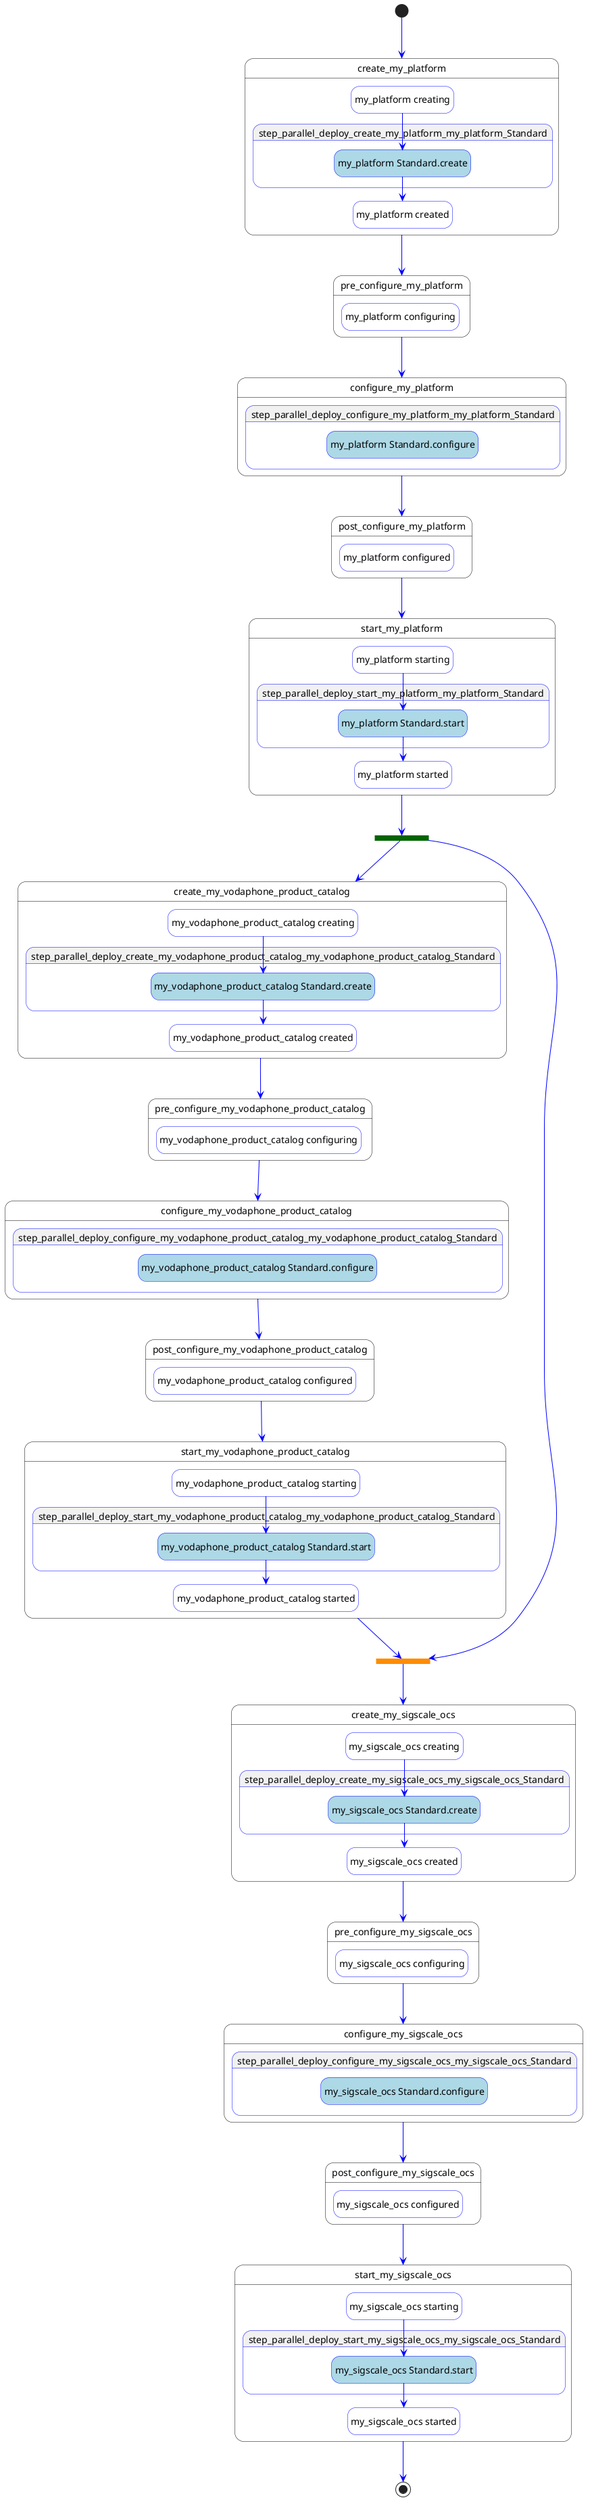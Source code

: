 @startuml
hide empty description
skinparam shadowing false
skinparam state {
  ArrowColor blue
  BorderColor blue
  EndColor black
  StartColor green
  BackGroundColor<< step >> white
  BorderColor<< step >> black
  BackGroundColor<< delegate >> lightgrey
  BackGroundColor<< set_state >> white
  BackGroundColor<< call_operation >> lightblue
  BackGroundColor<< inline >> white
}
skinparam ActivityBarColor<<fork>> DarkGreen
skinparam ActivityBarColor<<join>> DarkOrange

state "create_my_platform" as step_parallel_deploy_create_my_platform << step >> {
  state "my_platform creating" as step_parallel_deploy_create_my_platform_my_platform_creating << set_state >>
  state "my_platform Standard.create" as step_parallel_deploy_create_my_platform_my_platform_Standard.create << call_operation >>
  state "my_platform created" as step_parallel_deploy_create_my_platform_my_platform_created << set_state >>
  step_parallel_deploy_create_my_platform_my_platform_creating --> step_parallel_deploy_create_my_platform_my_platform_Standard.create
  step_parallel_deploy_create_my_platform_my_platform_Standard.create --> step_parallel_deploy_create_my_platform_my_platform_created
}
state "pre_configure_my_platform" as step_parallel_deploy_pre_configure_my_platform << step >> {
  state "my_platform configuring" as step_parallel_deploy_pre_configure_my_platform_my_platform_configuring << set_state >>
}
state "configure_my_platform" as step_parallel_deploy_configure_my_platform << step >> {
  state "my_platform Standard.configure" as step_parallel_deploy_configure_my_platform_my_platform_Standard.configure << call_operation >>
}
state "post_configure_my_platform" as step_parallel_deploy_post_configure_my_platform << step >> {
  state "my_platform configured" as step_parallel_deploy_post_configure_my_platform_my_platform_configured << set_state >>
}
state "start_my_platform" as step_parallel_deploy_start_my_platform << step >> {
  state "my_platform starting" as step_parallel_deploy_start_my_platform_my_platform_starting << set_state >>
  state "my_platform Standard.start" as step_parallel_deploy_start_my_platform_my_platform_Standard.start << call_operation >>
  state "my_platform started" as step_parallel_deploy_start_my_platform_my_platform_started << set_state >>
  step_parallel_deploy_start_my_platform_my_platform_starting --> step_parallel_deploy_start_my_platform_my_platform_Standard.start
  step_parallel_deploy_start_my_platform_my_platform_Standard.start --> step_parallel_deploy_start_my_platform_my_platform_started
}
state "create_my_sigscale_ocs" as step_parallel_deploy_create_my_sigscale_ocs << step >> {
  state "my_sigscale_ocs creating" as step_parallel_deploy_create_my_sigscale_ocs_my_sigscale_ocs_creating << set_state >>
  state "my_sigscale_ocs Standard.create" as step_parallel_deploy_create_my_sigscale_ocs_my_sigscale_ocs_Standard.create << call_operation >>
  state "my_sigscale_ocs created" as step_parallel_deploy_create_my_sigscale_ocs_my_sigscale_ocs_created << set_state >>
  step_parallel_deploy_create_my_sigscale_ocs_my_sigscale_ocs_creating --> step_parallel_deploy_create_my_sigscale_ocs_my_sigscale_ocs_Standard.create
  step_parallel_deploy_create_my_sigscale_ocs_my_sigscale_ocs_Standard.create --> step_parallel_deploy_create_my_sigscale_ocs_my_sigscale_ocs_created
}
state "pre_configure_my_sigscale_ocs" as step_parallel_deploy_pre_configure_my_sigscale_ocs << step >> {
  state "my_sigscale_ocs configuring" as step_parallel_deploy_pre_configure_my_sigscale_ocs_my_sigscale_ocs_configuring << set_state >>
}
state "configure_my_sigscale_ocs" as step_parallel_deploy_configure_my_sigscale_ocs << step >> {
  state "my_sigscale_ocs Standard.configure" as step_parallel_deploy_configure_my_sigscale_ocs_my_sigscale_ocs_Standard.configure << call_operation >>
}
state "post_configure_my_sigscale_ocs" as step_parallel_deploy_post_configure_my_sigscale_ocs << step >> {
  state "my_sigscale_ocs configured" as step_parallel_deploy_post_configure_my_sigscale_ocs_my_sigscale_ocs_configured << set_state >>
}
state "start_my_sigscale_ocs" as step_parallel_deploy_start_my_sigscale_ocs << step >> {
  state "my_sigscale_ocs starting" as step_parallel_deploy_start_my_sigscale_ocs_my_sigscale_ocs_starting << set_state >>
  state "my_sigscale_ocs Standard.start" as step_parallel_deploy_start_my_sigscale_ocs_my_sigscale_ocs_Standard.start << call_operation >>
  state "my_sigscale_ocs started" as step_parallel_deploy_start_my_sigscale_ocs_my_sigscale_ocs_started << set_state >>
  step_parallel_deploy_start_my_sigscale_ocs_my_sigscale_ocs_starting --> step_parallel_deploy_start_my_sigscale_ocs_my_sigscale_ocs_Standard.start
  step_parallel_deploy_start_my_sigscale_ocs_my_sigscale_ocs_Standard.start --> step_parallel_deploy_start_my_sigscale_ocs_my_sigscale_ocs_started
}
state "create_my_vodaphone_product_catalog" as step_parallel_deploy_create_my_vodaphone_product_catalog << step >> {
  state "my_vodaphone_product_catalog creating" as step_parallel_deploy_create_my_vodaphone_product_catalog_my_vodaphone_product_catalog_creating << set_state >>
  state "my_vodaphone_product_catalog Standard.create" as step_parallel_deploy_create_my_vodaphone_product_catalog_my_vodaphone_product_catalog_Standard.create << call_operation >>
  state "my_vodaphone_product_catalog created" as step_parallel_deploy_create_my_vodaphone_product_catalog_my_vodaphone_product_catalog_created << set_state >>
  step_parallel_deploy_create_my_vodaphone_product_catalog_my_vodaphone_product_catalog_creating --> step_parallel_deploy_create_my_vodaphone_product_catalog_my_vodaphone_product_catalog_Standard.create
  step_parallel_deploy_create_my_vodaphone_product_catalog_my_vodaphone_product_catalog_Standard.create --> step_parallel_deploy_create_my_vodaphone_product_catalog_my_vodaphone_product_catalog_created
}
state "pre_configure_my_vodaphone_product_catalog" as step_parallel_deploy_pre_configure_my_vodaphone_product_catalog << step >> {
  state "my_vodaphone_product_catalog configuring" as step_parallel_deploy_pre_configure_my_vodaphone_product_catalog_my_vodaphone_product_catalog_configuring << set_state >>
}
state "configure_my_vodaphone_product_catalog" as step_parallel_deploy_configure_my_vodaphone_product_catalog << step >> {
  state "my_vodaphone_product_catalog Standard.configure" as step_parallel_deploy_configure_my_vodaphone_product_catalog_my_vodaphone_product_catalog_Standard.configure << call_operation >>
}
state "post_configure_my_vodaphone_product_catalog" as step_parallel_deploy_post_configure_my_vodaphone_product_catalog << step >> {
  state "my_vodaphone_product_catalog configured" as step_parallel_deploy_post_configure_my_vodaphone_product_catalog_my_vodaphone_product_catalog_configured << set_state >>
}
state "start_my_vodaphone_product_catalog" as step_parallel_deploy_start_my_vodaphone_product_catalog << step >> {
  state "my_vodaphone_product_catalog starting" as step_parallel_deploy_start_my_vodaphone_product_catalog_my_vodaphone_product_catalog_starting << set_state >>
  state "my_vodaphone_product_catalog Standard.start" as step_parallel_deploy_start_my_vodaphone_product_catalog_my_vodaphone_product_catalog_Standard.start << call_operation >>
  state "my_vodaphone_product_catalog started" as step_parallel_deploy_start_my_vodaphone_product_catalog_my_vodaphone_product_catalog_started << set_state >>
  step_parallel_deploy_start_my_vodaphone_product_catalog_my_vodaphone_product_catalog_starting --> step_parallel_deploy_start_my_vodaphone_product_catalog_my_vodaphone_product_catalog_Standard.start
  step_parallel_deploy_start_my_vodaphone_product_catalog_my_vodaphone_product_catalog_Standard.start --> step_parallel_deploy_start_my_vodaphone_product_catalog_my_vodaphone_product_catalog_started
}
  state step_parallel_deploy_create_my_sigscale_ocs_join <<join>>
  step_parallel_deploy_create_my_sigscale_ocs_join --> step_parallel_deploy_create_my_sigscale_ocs
step_parallel_deploy_create_my_platform --> step_parallel_deploy_pre_configure_my_platform
step_parallel_deploy_pre_configure_my_platform --> step_parallel_deploy_configure_my_platform
step_parallel_deploy_configure_my_platform --> step_parallel_deploy_post_configure_my_platform
step_parallel_deploy_post_configure_my_platform --> step_parallel_deploy_start_my_platform
state step_parallel_deploy_start_my_platform_fork <<fork>>
step_parallel_deploy_start_my_platform --> step_parallel_deploy_start_my_platform_fork
step_parallel_deploy_start_my_platform_fork --> step_parallel_deploy_create_my_sigscale_ocs_join
step_parallel_deploy_start_my_platform_fork --> step_parallel_deploy_create_my_vodaphone_product_catalog
step_parallel_deploy_create_my_sigscale_ocs --> step_parallel_deploy_pre_configure_my_sigscale_ocs
step_parallel_deploy_pre_configure_my_sigscale_ocs --> step_parallel_deploy_configure_my_sigscale_ocs
step_parallel_deploy_configure_my_sigscale_ocs --> step_parallel_deploy_post_configure_my_sigscale_ocs
step_parallel_deploy_post_configure_my_sigscale_ocs --> step_parallel_deploy_start_my_sigscale_ocs
step_parallel_deploy_create_my_vodaphone_product_catalog --> step_parallel_deploy_pre_configure_my_vodaphone_product_catalog
step_parallel_deploy_pre_configure_my_vodaphone_product_catalog --> step_parallel_deploy_configure_my_vodaphone_product_catalog
step_parallel_deploy_configure_my_vodaphone_product_catalog --> step_parallel_deploy_post_configure_my_vodaphone_product_catalog
step_parallel_deploy_post_configure_my_vodaphone_product_catalog --> step_parallel_deploy_start_my_vodaphone_product_catalog
step_parallel_deploy_start_my_vodaphone_product_catalog --> step_parallel_deploy_create_my_sigscale_ocs_join
[*] --> step_parallel_deploy_create_my_platform
step_parallel_deploy_start_my_sigscale_ocs --> [*]
@enduml
